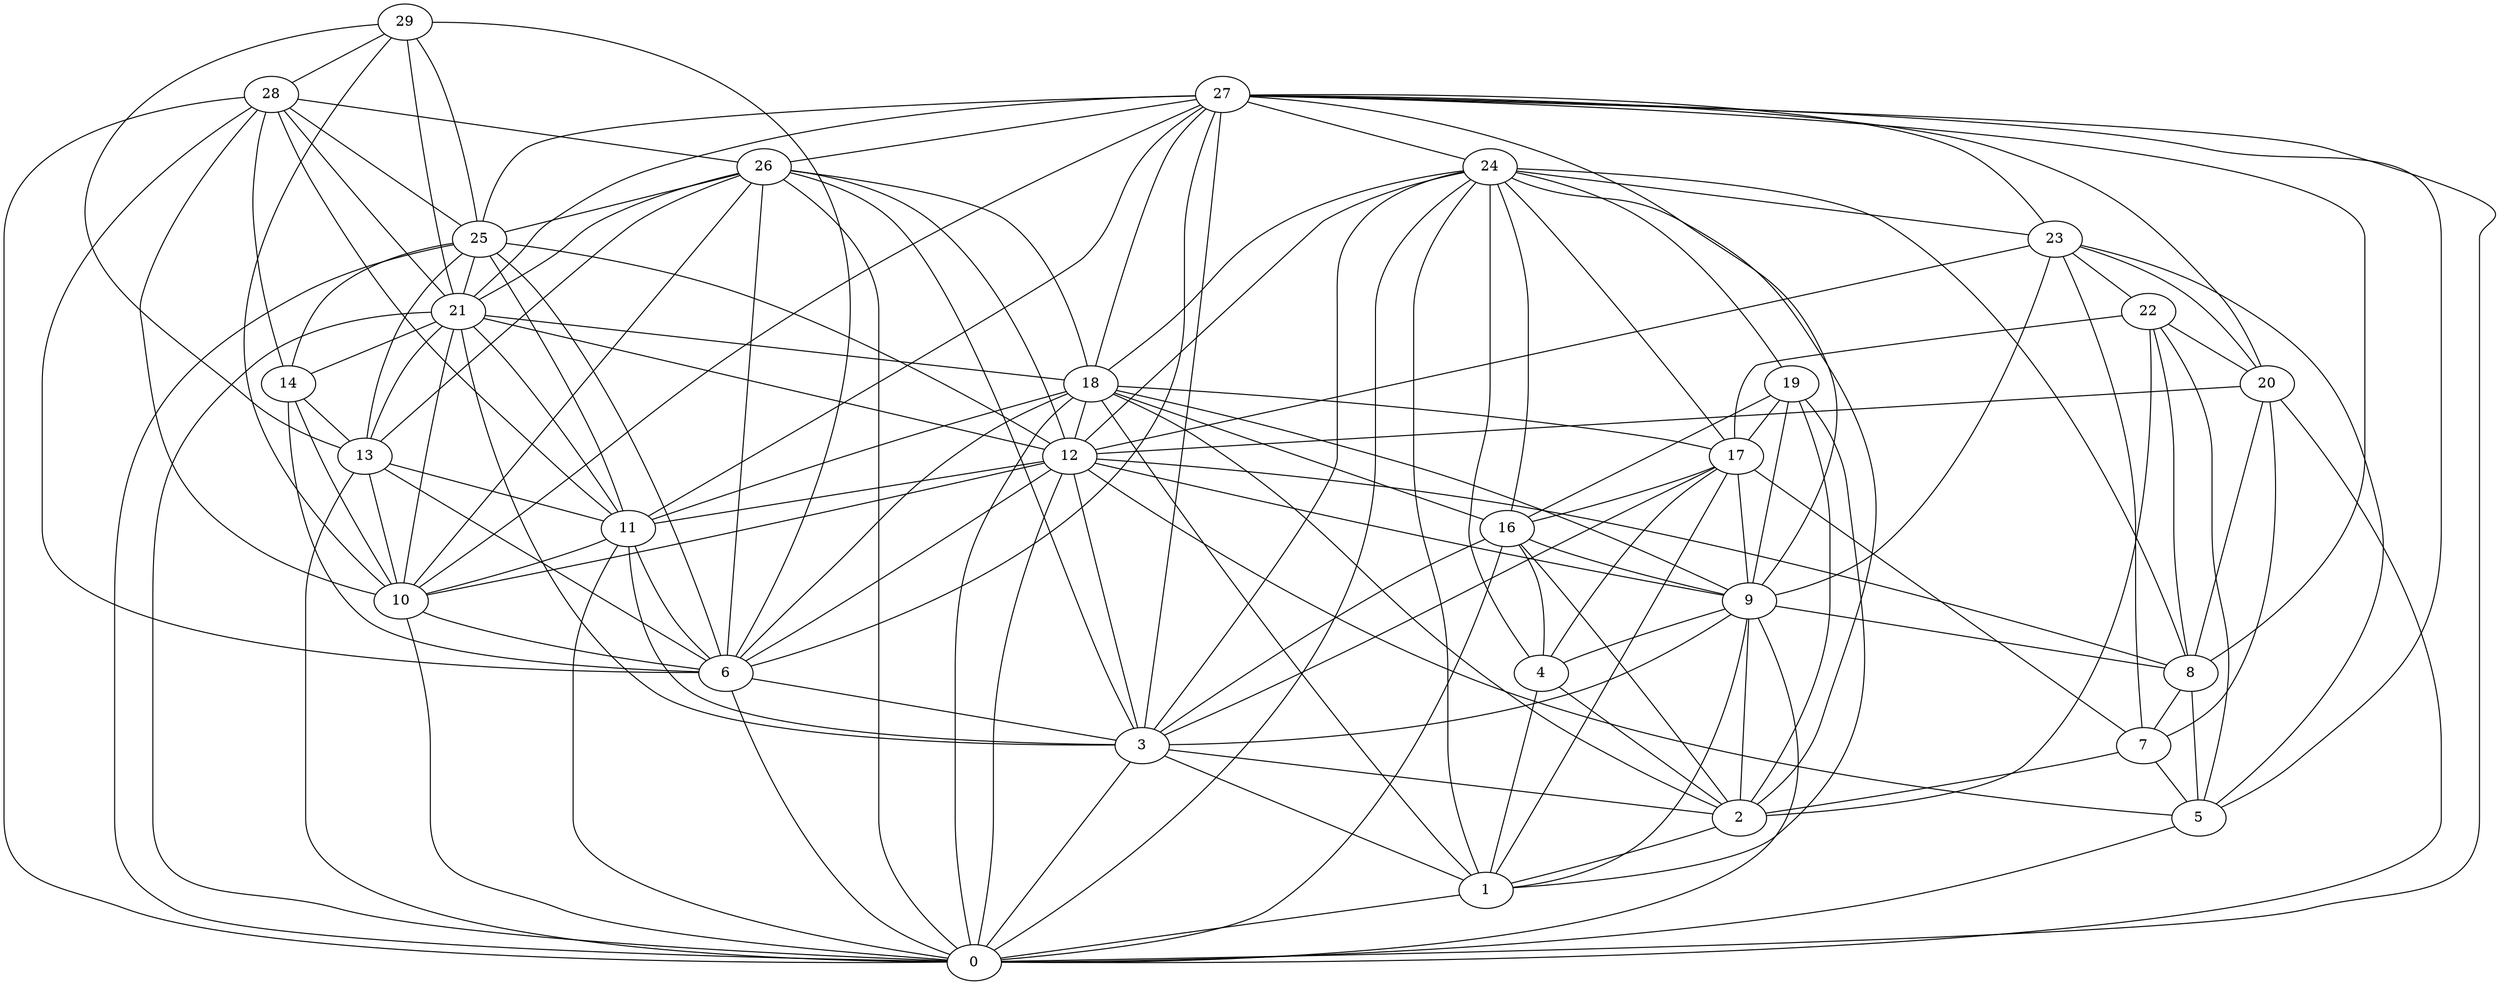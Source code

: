 digraph "sensornet-topology" {
label = "";
rankdir="BT";"0"->"1" [arrowhead = "both"] 
"0"->"3" [arrowhead = "both"] 
"0"->"5" [arrowhead = "both"] 
"0"->"6" [arrowhead = "both"] 
"0"->"9" [arrowhead = "both"] 
"0"->"10" [arrowhead = "both"] 
"0"->"11" [arrowhead = "both"] 
"0"->"12" [arrowhead = "both"] 
"0"->"13" [arrowhead = "both"] 
"0"->"16" [arrowhead = "both"] 
"0"->"18" [arrowhead = "both"] 
"0"->"20" [arrowhead = "both"] 
"0"->"21" [arrowhead = "both"] 
"0"->"24" [arrowhead = "both"] 
"0"->"25" [arrowhead = "both"] 
"0"->"26" [arrowhead = "both"] 
"0"->"27" [arrowhead = "both"] 
"0"->"28" [arrowhead = "both"] 
"1"->"2" [arrowhead = "both"] 
"1"->"3" [arrowhead = "both"] 
"1"->"4" [arrowhead = "both"] 
"1"->"9" [arrowhead = "both"] 
"1"->"17" [arrowhead = "both"] 
"1"->"18" [arrowhead = "both"] 
"1"->"19" [arrowhead = "both"] 
"1"->"24" [arrowhead = "both"] 
"2"->"3" [arrowhead = "both"] 
"2"->"4" [arrowhead = "both"] 
"2"->"7" [arrowhead = "both"] 
"2"->"9" [arrowhead = "both"] 
"2"->"16" [arrowhead = "both"] 
"2"->"18" [arrowhead = "both"] 
"2"->"19" [arrowhead = "both"] 
"2"->"22" [arrowhead = "both"] 
"2"->"24" [arrowhead = "both"] 
"3"->"6" [arrowhead = "both"] 
"3"->"9" [arrowhead = "both"] 
"3"->"11" [arrowhead = "both"] 
"3"->"12" [arrowhead = "both"] 
"3"->"16" [arrowhead = "both"] 
"3"->"17" [arrowhead = "both"] 
"3"->"21" [arrowhead = "both"] 
"3"->"24" [arrowhead = "both"] 
"3"->"26" [arrowhead = "both"] 
"3"->"27" [arrowhead = "both"] 
"4"->"9" [arrowhead = "both"] 
"4"->"16" [arrowhead = "both"] 
"4"->"17" [arrowhead = "both"] 
"4"->"24" [arrowhead = "both"] 
"5"->"7" [arrowhead = "both"] 
"5"->"8" [arrowhead = "both"] 
"5"->"12" [arrowhead = "both"] 
"5"->"22" [arrowhead = "both"] 
"5"->"23" [arrowhead = "both"] 
"5"->"27" [arrowhead = "both"] 
"6"->"10" [arrowhead = "both"] 
"6"->"11" [arrowhead = "both"] 
"6"->"12" [arrowhead = "both"] 
"6"->"13" [arrowhead = "both"] 
"6"->"14" [arrowhead = "both"] 
"6"->"18" [arrowhead = "both"] 
"6"->"25" [arrowhead = "both"] 
"6"->"26" [arrowhead = "both"] 
"6"->"27" [arrowhead = "both"] 
"6"->"28" [arrowhead = "both"] 
"6"->"29" [arrowhead = "both"] 
"7"->"8" [arrowhead = "both"] 
"7"->"17" [arrowhead = "both"] 
"7"->"20" [arrowhead = "both"] 
"7"->"23" [arrowhead = "both"] 
"8"->"9" [arrowhead = "both"] 
"8"->"12" [arrowhead = "both"] 
"8"->"20" [arrowhead = "both"] 
"8"->"22" [arrowhead = "both"] 
"8"->"24" [arrowhead = "both"] 
"8"->"27" [arrowhead = "both"] 
"9"->"12" [arrowhead = "both"] 
"9"->"16" [arrowhead = "both"] 
"9"->"17" [arrowhead = "both"] 
"9"->"18" [arrowhead = "both"] 
"9"->"19" [arrowhead = "both"] 
"9"->"23" [arrowhead = "both"] 
"9"->"27" [arrowhead = "both"] 
"10"->"11" [arrowhead = "both"] 
"10"->"12" [arrowhead = "both"] 
"10"->"13" [arrowhead = "both"] 
"10"->"14" [arrowhead = "both"] 
"10"->"21" [arrowhead = "both"] 
"10"->"26" [arrowhead = "both"] 
"10"->"27" [arrowhead = "both"] 
"10"->"28" [arrowhead = "both"] 
"10"->"29" [arrowhead = "both"] 
"11"->"12" [arrowhead = "both"] 
"11"->"13" [arrowhead = "both"] 
"11"->"18" [arrowhead = "both"] 
"11"->"21" [arrowhead = "both"] 
"11"->"25" [arrowhead = "both"] 
"11"->"27" [arrowhead = "both"] 
"11"->"28" [arrowhead = "both"] 
"12"->"18" [arrowhead = "both"] 
"12"->"20" [arrowhead = "both"] 
"12"->"21" [arrowhead = "both"] 
"12"->"23" [arrowhead = "both"] 
"12"->"24" [arrowhead = "both"] 
"12"->"25" [arrowhead = "both"] 
"12"->"26" [arrowhead = "both"] 
"13"->"14" [arrowhead = "both"] 
"13"->"21" [arrowhead = "both"] 
"13"->"25" [arrowhead = "both"] 
"13"->"26" [arrowhead = "both"] 
"13"->"29" [arrowhead = "both"] 
"14"->"21" [arrowhead = "both"] 
"14"->"25" [arrowhead = "both"] 
"14"->"28" [arrowhead = "both"] 
"16"->"17" [arrowhead = "both"] 
"16"->"18" [arrowhead = "both"] 
"16"->"19" [arrowhead = "both"] 
"16"->"24" [arrowhead = "both"] 
"17"->"18" [arrowhead = "both"] 
"17"->"19" [arrowhead = "both"] 
"17"->"22" [arrowhead = "both"] 
"17"->"24" [arrowhead = "both"] 
"18"->"21" [arrowhead = "both"] 
"18"->"24" [arrowhead = "both"] 
"18"->"26" [arrowhead = "both"] 
"18"->"27" [arrowhead = "both"] 
"19"->"24" [arrowhead = "both"] 
"20"->"22" [arrowhead = "both"] 
"20"->"23" [arrowhead = "both"] 
"20"->"27" [arrowhead = "both"] 
"21"->"25" [arrowhead = "both"] 
"21"->"26" [arrowhead = "both"] 
"21"->"27" [arrowhead = "both"] 
"21"->"28" [arrowhead = "both"] 
"21"->"29" [arrowhead = "both"] 
"22"->"23" [arrowhead = "both"] 
"23"->"24" [arrowhead = "both"] 
"23"->"27" [arrowhead = "both"] 
"24"->"27" [arrowhead = "both"] 
"25"->"26" [arrowhead = "both"] 
"25"->"27" [arrowhead = "both"] 
"25"->"28" [arrowhead = "both"] 
"25"->"29" [arrowhead = "both"] 
"26"->"27" [arrowhead = "both"] 
"26"->"28" [arrowhead = "both"] 
"28"->"29" [arrowhead = "both"] 
}
